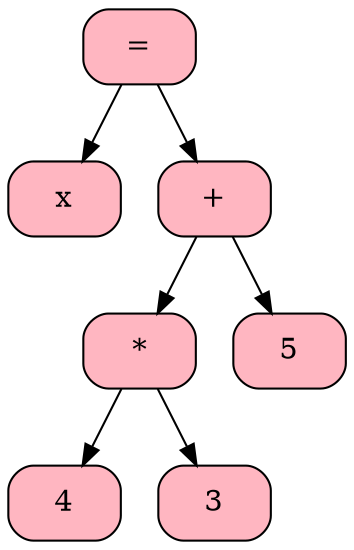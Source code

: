digraph G { 
node [shape = record];
 "007E16C8"  "007E16C8" [shape = Mrecord, style = filled, fillcolor = lightpink  label = "= "];
"007E16C8" -> "007E1638" 
 "007E16C8" -> "007E16B0" 
 "007E1638" [shape = Mrecord, style = filled, fillcolor = lightpink  label = "x "];
 "007E16B0" [shape = Mrecord, style = filled, fillcolor = lightpink  label = "+ "];
"007E16B0" -> "007E1680" 
 "007E16B0" -> "007E1698" 
 "007E1680" [shape = Mrecord, style = filled, fillcolor = lightpink  label = "* "];
"007E1680" -> "007E1650" 
 "007E1680" -> "007E1668" 
 "007E1650" [shape = Mrecord, style = filled, fillcolor = lightpink  label = "4 "];
 "007E1668" [shape = Mrecord, style = filled, fillcolor = lightpink  label = "3 "];
 "007E1698" [shape = Mrecord, style = filled, fillcolor = lightpink  label = "5 "];
}
